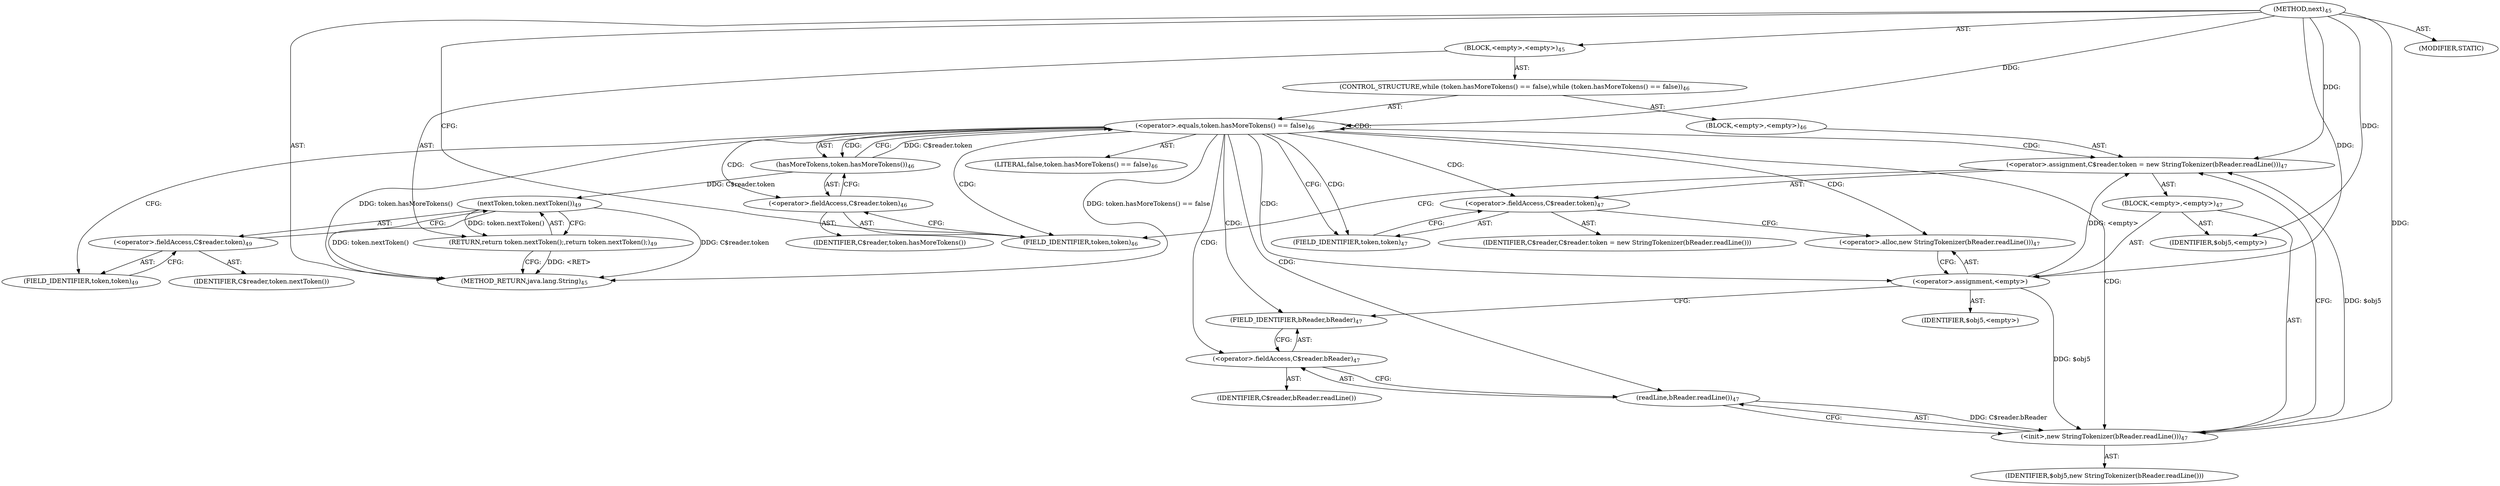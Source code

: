 digraph "next" {  
"265" [label = <(METHOD,next)<SUB>45</SUB>> ]
"266" [label = <(BLOCK,&lt;empty&gt;,&lt;empty&gt;)<SUB>45</SUB>> ]
"267" [label = <(CONTROL_STRUCTURE,while (token.hasMoreTokens() == false),while (token.hasMoreTokens() == false))<SUB>46</SUB>> ]
"268" [label = <(&lt;operator&gt;.equals,token.hasMoreTokens() == false)<SUB>46</SUB>> ]
"269" [label = <(hasMoreTokens,token.hasMoreTokens())<SUB>46</SUB>> ]
"270" [label = <(&lt;operator&gt;.fieldAccess,C$reader.token)<SUB>46</SUB>> ]
"271" [label = <(IDENTIFIER,C$reader,token.hasMoreTokens())> ]
"272" [label = <(FIELD_IDENTIFIER,token,token)<SUB>46</SUB>> ]
"273" [label = <(LITERAL,false,token.hasMoreTokens() == false)<SUB>46</SUB>> ]
"274" [label = <(BLOCK,&lt;empty&gt;,&lt;empty&gt;)<SUB>46</SUB>> ]
"275" [label = <(&lt;operator&gt;.assignment,C$reader.token = new StringTokenizer(bReader.readLine()))<SUB>47</SUB>> ]
"276" [label = <(&lt;operator&gt;.fieldAccess,C$reader.token)<SUB>47</SUB>> ]
"277" [label = <(IDENTIFIER,C$reader,C$reader.token = new StringTokenizer(bReader.readLine()))> ]
"278" [label = <(FIELD_IDENTIFIER,token,token)<SUB>47</SUB>> ]
"279" [label = <(BLOCK,&lt;empty&gt;,&lt;empty&gt;)<SUB>47</SUB>> ]
"280" [label = <(&lt;operator&gt;.assignment,&lt;empty&gt;)> ]
"281" [label = <(IDENTIFIER,$obj5,&lt;empty&gt;)> ]
"282" [label = <(&lt;operator&gt;.alloc,new StringTokenizer(bReader.readLine()))<SUB>47</SUB>> ]
"283" [label = <(&lt;init&gt;,new StringTokenizer(bReader.readLine()))<SUB>47</SUB>> ]
"284" [label = <(IDENTIFIER,$obj5,new StringTokenizer(bReader.readLine()))> ]
"285" [label = <(readLine,bReader.readLine())<SUB>47</SUB>> ]
"286" [label = <(&lt;operator&gt;.fieldAccess,C$reader.bReader)<SUB>47</SUB>> ]
"287" [label = <(IDENTIFIER,C$reader,bReader.readLine())> ]
"288" [label = <(FIELD_IDENTIFIER,bReader,bReader)<SUB>47</SUB>> ]
"289" [label = <(IDENTIFIER,$obj5,&lt;empty&gt;)> ]
"290" [label = <(RETURN,return token.nextToken();,return token.nextToken();)<SUB>49</SUB>> ]
"291" [label = <(nextToken,token.nextToken())<SUB>49</SUB>> ]
"292" [label = <(&lt;operator&gt;.fieldAccess,C$reader.token)<SUB>49</SUB>> ]
"293" [label = <(IDENTIFIER,C$reader,token.nextToken())> ]
"294" [label = <(FIELD_IDENTIFIER,token,token)<SUB>49</SUB>> ]
"295" [label = <(MODIFIER,STATIC)> ]
"296" [label = <(METHOD_RETURN,java.lang.String)<SUB>45</SUB>> ]
  "265" -> "266"  [ label = "AST: "] 
  "265" -> "295"  [ label = "AST: "] 
  "265" -> "296"  [ label = "AST: "] 
  "266" -> "267"  [ label = "AST: "] 
  "266" -> "290"  [ label = "AST: "] 
  "267" -> "268"  [ label = "AST: "] 
  "267" -> "274"  [ label = "AST: "] 
  "268" -> "269"  [ label = "AST: "] 
  "268" -> "273"  [ label = "AST: "] 
  "269" -> "270"  [ label = "AST: "] 
  "270" -> "271"  [ label = "AST: "] 
  "270" -> "272"  [ label = "AST: "] 
  "274" -> "275"  [ label = "AST: "] 
  "275" -> "276"  [ label = "AST: "] 
  "275" -> "279"  [ label = "AST: "] 
  "276" -> "277"  [ label = "AST: "] 
  "276" -> "278"  [ label = "AST: "] 
  "279" -> "280"  [ label = "AST: "] 
  "279" -> "283"  [ label = "AST: "] 
  "279" -> "289"  [ label = "AST: "] 
  "280" -> "281"  [ label = "AST: "] 
  "280" -> "282"  [ label = "AST: "] 
  "283" -> "284"  [ label = "AST: "] 
  "283" -> "285"  [ label = "AST: "] 
  "285" -> "286"  [ label = "AST: "] 
  "286" -> "287"  [ label = "AST: "] 
  "286" -> "288"  [ label = "AST: "] 
  "290" -> "291"  [ label = "AST: "] 
  "291" -> "292"  [ label = "AST: "] 
  "292" -> "293"  [ label = "AST: "] 
  "292" -> "294"  [ label = "AST: "] 
  "290" -> "296"  [ label = "CFG: "] 
  "268" -> "278"  [ label = "CFG: "] 
  "268" -> "294"  [ label = "CFG: "] 
  "291" -> "290"  [ label = "CFG: "] 
  "269" -> "268"  [ label = "CFG: "] 
  "275" -> "272"  [ label = "CFG: "] 
  "292" -> "291"  [ label = "CFG: "] 
  "270" -> "269"  [ label = "CFG: "] 
  "276" -> "282"  [ label = "CFG: "] 
  "294" -> "292"  [ label = "CFG: "] 
  "272" -> "270"  [ label = "CFG: "] 
  "278" -> "276"  [ label = "CFG: "] 
  "280" -> "288"  [ label = "CFG: "] 
  "283" -> "275"  [ label = "CFG: "] 
  "282" -> "280"  [ label = "CFG: "] 
  "285" -> "283"  [ label = "CFG: "] 
  "286" -> "285"  [ label = "CFG: "] 
  "288" -> "286"  [ label = "CFG: "] 
  "265" -> "272"  [ label = "CFG: "] 
  "290" -> "296"  [ label = "DDG: &lt;RET&gt;"] 
  "268" -> "296"  [ label = "DDG: token.hasMoreTokens()"] 
  "268" -> "296"  [ label = "DDG: token.hasMoreTokens() == false"] 
  "291" -> "296"  [ label = "DDG: C$reader.token"] 
  "291" -> "296"  [ label = "DDG: token.nextToken()"] 
  "291" -> "290"  [ label = "DDG: token.nextToken()"] 
  "269" -> "268"  [ label = "DDG: C$reader.token"] 
  "265" -> "268"  [ label = "DDG: "] 
  "280" -> "275"  [ label = "DDG: &lt;empty&gt;"] 
  "283" -> "275"  [ label = "DDG: $obj5"] 
  "265" -> "275"  [ label = "DDG: "] 
  "269" -> "291"  [ label = "DDG: C$reader.token"] 
  "265" -> "280"  [ label = "DDG: "] 
  "265" -> "289"  [ label = "DDG: "] 
  "280" -> "283"  [ label = "DDG: $obj5"] 
  "265" -> "283"  [ label = "DDG: "] 
  "285" -> "283"  [ label = "DDG: C$reader.bReader"] 
  "268" -> "280"  [ label = "CDG: "] 
  "268" -> "270"  [ label = "CDG: "] 
  "268" -> "286"  [ label = "CDG: "] 
  "268" -> "282"  [ label = "CDG: "] 
  "268" -> "278"  [ label = "CDG: "] 
  "268" -> "288"  [ label = "CDG: "] 
  "268" -> "269"  [ label = "CDG: "] 
  "268" -> "268"  [ label = "CDG: "] 
  "268" -> "272"  [ label = "CDG: "] 
  "268" -> "285"  [ label = "CDG: "] 
  "268" -> "276"  [ label = "CDG: "] 
  "268" -> "275"  [ label = "CDG: "] 
  "268" -> "283"  [ label = "CDG: "] 
}
